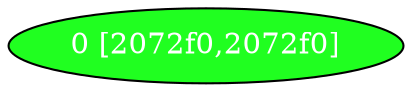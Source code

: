 diGraph libnss3{
	libnss3_0  [style=filled fillcolor="#20FF20" fontcolor="#ffffff" shape=oval label="0 [2072f0,2072f0]"]


}